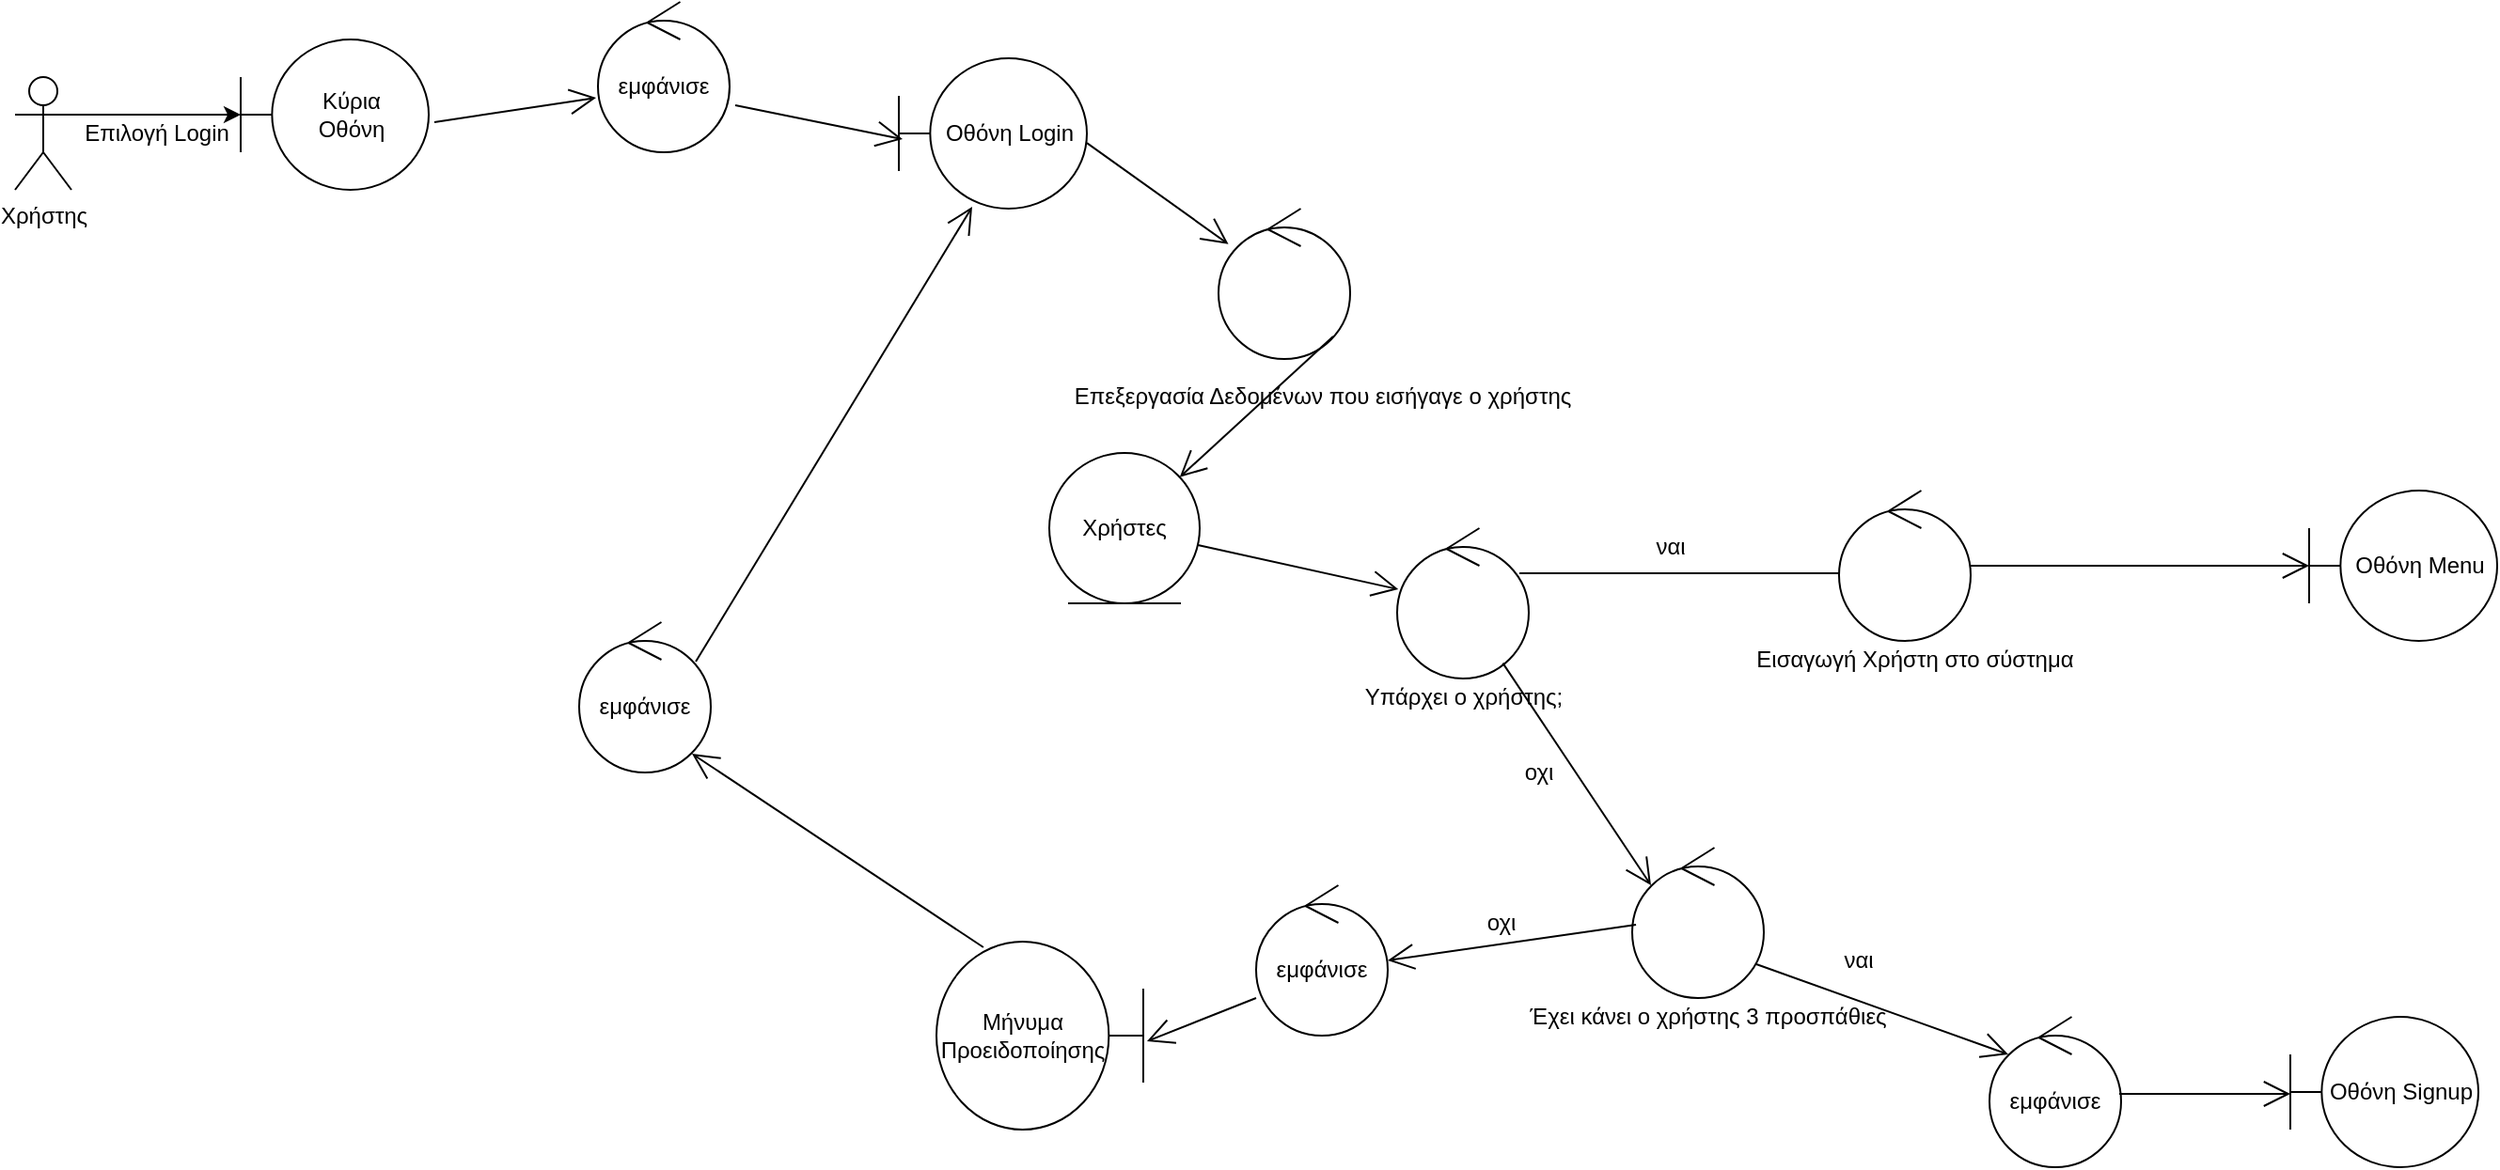 <mxfile version="14.6.6" type="device"><diagram id="-nVTGwFVxX1YevHAhpUf" name="Page-1"><mxGraphModel dx="1583" dy="684" grid="1" gridSize="10" guides="1" tooltips="1" connect="1" arrows="1" fold="1" page="1" pageScale="1" pageWidth="827" pageHeight="1169" math="0" shadow="0"><root><mxCell id="0"/><mxCell id="1" parent="0"/><mxCell id="6exiLZZrZlkL_UaXtnPu-1" value="Χρήστης" style="shape=umlActor;verticalLabelPosition=bottom;verticalAlign=top;html=1;outlineConnect=0;" vertex="1" parent="1"><mxGeometry x="70" y="200" width="30" height="60" as="geometry"/></mxCell><mxCell id="6exiLZZrZlkL_UaXtnPu-4" value="" style="endArrow=classic;html=1;exitX=1;exitY=0.333;exitDx=0;exitDy=0;exitPerimeter=0;" edge="1" parent="1" source="6exiLZZrZlkL_UaXtnPu-1"><mxGeometry width="50" height="50" relative="1" as="geometry"><mxPoint x="390" y="270" as="sourcePoint"/><mxPoint x="190" y="220" as="targetPoint"/></mxGeometry></mxCell><mxCell id="6exiLZZrZlkL_UaXtnPu-5" value="&lt;div&gt;Κύρια&lt;/div&gt;&lt;div&gt;Οθόνη&lt;br&gt;&lt;/div&gt;" style="shape=umlBoundary;whiteSpace=wrap;html=1;" vertex="1" parent="1"><mxGeometry x="190" y="180" width="100" height="80" as="geometry"/></mxCell><mxCell id="6exiLZZrZlkL_UaXtnPu-6" value="Επιλογή Login" style="text;html=1;align=center;verticalAlign=middle;resizable=0;points=[];autosize=1;strokeColor=none;" vertex="1" parent="1"><mxGeometry x="100" y="220" width="90" height="20" as="geometry"/></mxCell><mxCell id="6exiLZZrZlkL_UaXtnPu-7" value="εμφάνισε" style="ellipse;shape=umlControl;whiteSpace=wrap;html=1;" vertex="1" parent="1"><mxGeometry x="380" y="160" width="70" height="80" as="geometry"/></mxCell><mxCell id="6exiLZZrZlkL_UaXtnPu-8" value="Οθόνη Login" style="shape=umlBoundary;whiteSpace=wrap;html=1;" vertex="1" parent="1"><mxGeometry x="540" y="190" width="100" height="80" as="geometry"/></mxCell><mxCell id="6exiLZZrZlkL_UaXtnPu-9" value="" style="endArrow=open;endFill=1;endSize=12;html=1;exitX=1.03;exitY=0.55;exitDx=0;exitDy=0;exitPerimeter=0;entryX=-0.014;entryY=0.638;entryDx=0;entryDy=0;entryPerimeter=0;" edge="1" parent="1" source="6exiLZZrZlkL_UaXtnPu-5" target="6exiLZZrZlkL_UaXtnPu-7"><mxGeometry width="160" relative="1" as="geometry"><mxPoint x="490" y="250" as="sourcePoint"/><mxPoint x="650" y="250" as="targetPoint"/></mxGeometry></mxCell><mxCell id="6exiLZZrZlkL_UaXtnPu-10" value="" style="endArrow=open;endFill=1;endSize=12;html=1;exitX=1.043;exitY=0.688;exitDx=0;exitDy=0;exitPerimeter=0;entryX=0.02;entryY=0.538;entryDx=0;entryDy=0;entryPerimeter=0;" edge="1" parent="1" source="6exiLZZrZlkL_UaXtnPu-7" target="6exiLZZrZlkL_UaXtnPu-8"><mxGeometry width="160" relative="1" as="geometry"><mxPoint x="490" y="250" as="sourcePoint"/><mxPoint x="650" y="250" as="targetPoint"/></mxGeometry></mxCell><mxCell id="6exiLZZrZlkL_UaXtnPu-11" value="" style="ellipse;shape=umlControl;whiteSpace=wrap;html=1;" vertex="1" parent="1"><mxGeometry x="710" y="270" width="70" height="80" as="geometry"/></mxCell><mxCell id="6exiLZZrZlkL_UaXtnPu-12" value="Επεξεργασία Δεδομένων που εισήγαγε ο χρήστης" style="text;html=1;align=center;verticalAlign=middle;resizable=0;points=[];autosize=1;strokeColor=none;" vertex="1" parent="1"><mxGeometry x="630" y="360" width="270" height="20" as="geometry"/></mxCell><mxCell id="6exiLZZrZlkL_UaXtnPu-13" value="" style="endArrow=open;endFill=1;endSize=12;html=1;exitX=1;exitY=0.563;exitDx=0;exitDy=0;exitPerimeter=0;" edge="1" parent="1" source="6exiLZZrZlkL_UaXtnPu-8" target="6exiLZZrZlkL_UaXtnPu-11"><mxGeometry width="160" relative="1" as="geometry"><mxPoint x="490" y="250" as="sourcePoint"/><mxPoint x="650" y="250" as="targetPoint"/></mxGeometry></mxCell><mxCell id="6exiLZZrZlkL_UaXtnPu-14" value="" style="endArrow=open;endFill=1;endSize=12;html=1;exitX=0.871;exitY=0.85;exitDx=0;exitDy=0;exitPerimeter=0;" edge="1" parent="1" source="6exiLZZrZlkL_UaXtnPu-11" target="6exiLZZrZlkL_UaXtnPu-15"><mxGeometry width="160" relative="1" as="geometry"><mxPoint x="780" y="250" as="sourcePoint"/><mxPoint x="690" y="430" as="targetPoint"/></mxGeometry></mxCell><mxCell id="6exiLZZrZlkL_UaXtnPu-15" value="Χρήστες" style="ellipse;shape=umlEntity;whiteSpace=wrap;html=1;" vertex="1" parent="1"><mxGeometry x="620" y="400" width="80" height="80" as="geometry"/></mxCell><mxCell id="6exiLZZrZlkL_UaXtnPu-16" value="" style="endArrow=open;endFill=1;endSize=12;html=1;exitX=0.988;exitY=0.613;exitDx=0;exitDy=0;exitPerimeter=0;" edge="1" parent="1" source="6exiLZZrZlkL_UaXtnPu-15" target="6exiLZZrZlkL_UaXtnPu-17"><mxGeometry width="160" relative="1" as="geometry"><mxPoint x="780" y="390" as="sourcePoint"/><mxPoint x="840" y="480" as="targetPoint"/></mxGeometry></mxCell><mxCell id="6exiLZZrZlkL_UaXtnPu-17" value="" style="ellipse;shape=umlControl;whiteSpace=wrap;html=1;" vertex="1" parent="1"><mxGeometry x="805" y="440" width="70" height="80" as="geometry"/></mxCell><mxCell id="6exiLZZrZlkL_UaXtnPu-18" value="Υπάρχει ο χρήστης;" style="text;html=1;align=center;verticalAlign=middle;resizable=0;points=[];autosize=1;strokeColor=none;" vertex="1" parent="1"><mxGeometry x="780" y="520" width="120" height="20" as="geometry"/></mxCell><mxCell id="6exiLZZrZlkL_UaXtnPu-19" value="" style="endArrow=open;endFill=1;endSize=12;html=1;exitX=0.929;exitY=0.3;exitDx=0;exitDy=0;exitPerimeter=0;" edge="1" parent="1" source="6exiLZZrZlkL_UaXtnPu-17"><mxGeometry width="160" relative="1" as="geometry"><mxPoint x="780" y="390" as="sourcePoint"/><mxPoint x="1070" y="464" as="targetPoint"/></mxGeometry></mxCell><mxCell id="6exiLZZrZlkL_UaXtnPu-20" value="ναι" style="text;html=1;align=center;verticalAlign=middle;resizable=0;points=[];autosize=1;strokeColor=none;" vertex="1" parent="1"><mxGeometry x="935" y="440" width="30" height="20" as="geometry"/></mxCell><mxCell id="6exiLZZrZlkL_UaXtnPu-22" value="" style="ellipse;shape=umlControl;whiteSpace=wrap;html=1;" vertex="1" parent="1"><mxGeometry x="1040" y="420" width="70" height="80" as="geometry"/></mxCell><mxCell id="6exiLZZrZlkL_UaXtnPu-23" value="Εισαγωγή Χρήστη στο σύστημα" style="text;html=1;align=center;verticalAlign=middle;resizable=0;points=[];autosize=1;strokeColor=none;" vertex="1" parent="1"><mxGeometry x="990" y="500" width="180" height="20" as="geometry"/></mxCell><mxCell id="6exiLZZrZlkL_UaXtnPu-24" value="" style="endArrow=open;endFill=1;endSize=12;html=1;" edge="1" parent="1" source="6exiLZZrZlkL_UaXtnPu-17"><mxGeometry width="160" relative="1" as="geometry"><mxPoint x="780" y="630" as="sourcePoint"/><mxPoint x="940" y="630" as="targetPoint"/></mxGeometry></mxCell><mxCell id="6exiLZZrZlkL_UaXtnPu-25" value="οχι" style="text;html=1;align=center;verticalAlign=middle;resizable=0;points=[];autosize=1;strokeColor=none;rotation=0;" vertex="1" parent="1"><mxGeometry x="865" y="560" width="30" height="20" as="geometry"/></mxCell><mxCell id="6exiLZZrZlkL_UaXtnPu-26" value="" style="ellipse;shape=umlControl;whiteSpace=wrap;html=1;" vertex="1" parent="1"><mxGeometry x="930" y="610" width="70" height="80" as="geometry"/></mxCell><mxCell id="6exiLZZrZlkL_UaXtnPu-27" value="Έχει κάνει ο χρήστης 3 προσπάθιες" style="text;html=1;align=center;verticalAlign=middle;resizable=0;points=[];autosize=1;strokeColor=none;" vertex="1" parent="1"><mxGeometry x="870" y="690" width="200" height="20" as="geometry"/></mxCell><mxCell id="6exiLZZrZlkL_UaXtnPu-29" value="" style="endArrow=open;endFill=1;endSize=12;html=1;" edge="1" parent="1" source="6exiLZZrZlkL_UaXtnPu-22"><mxGeometry width="160" relative="1" as="geometry"><mxPoint x="1100" y="530" as="sourcePoint"/><mxPoint x="1290" y="460" as="targetPoint"/></mxGeometry></mxCell><mxCell id="6exiLZZrZlkL_UaXtnPu-30" value="Οθόνη Menu" style="shape=umlBoundary;whiteSpace=wrap;html=1;" vertex="1" parent="1"><mxGeometry x="1290" y="420" width="100" height="80" as="geometry"/></mxCell><mxCell id="6exiLZZrZlkL_UaXtnPu-31" value="" style="endArrow=open;endFill=1;endSize=12;html=1;exitX=0.943;exitY=0.775;exitDx=0;exitDy=0;exitPerimeter=0;" edge="1" parent="1" source="6exiLZZrZlkL_UaXtnPu-26"><mxGeometry width="160" relative="1" as="geometry"><mxPoint x="780" y="560" as="sourcePoint"/><mxPoint x="1130" y="720" as="targetPoint"/></mxGeometry></mxCell><mxCell id="6exiLZZrZlkL_UaXtnPu-32" value="ναι" style="text;html=1;align=center;verticalAlign=middle;resizable=0;points=[];autosize=1;strokeColor=none;" vertex="1" parent="1"><mxGeometry x="1035" y="660" width="30" height="20" as="geometry"/></mxCell><mxCell id="6exiLZZrZlkL_UaXtnPu-33" value="εμφάνισε" style="ellipse;shape=umlControl;whiteSpace=wrap;html=1;" vertex="1" parent="1"><mxGeometry x="1120" y="700" width="70" height="80" as="geometry"/></mxCell><mxCell id="6exiLZZrZlkL_UaXtnPu-34" value="" style="endArrow=open;endFill=1;endSize=12;html=1;exitX=0.986;exitY=0.513;exitDx=0;exitDy=0;exitPerimeter=0;" edge="1" parent="1" source="6exiLZZrZlkL_UaXtnPu-33"><mxGeometry width="160" relative="1" as="geometry"><mxPoint x="780" y="670" as="sourcePoint"/><mxPoint x="1280" y="741" as="targetPoint"/></mxGeometry></mxCell><mxCell id="6exiLZZrZlkL_UaXtnPu-35" value="Οθόνη Signup" style="shape=umlBoundary;whiteSpace=wrap;html=1;" vertex="1" parent="1"><mxGeometry x="1280" y="700" width="100" height="80" as="geometry"/></mxCell><mxCell id="6exiLZZrZlkL_UaXtnPu-36" value="" style="endArrow=open;endFill=1;endSize=12;html=1;exitX=0.029;exitY=0.513;exitDx=0;exitDy=0;exitPerimeter=0;" edge="1" parent="1" source="6exiLZZrZlkL_UaXtnPu-26"><mxGeometry width="160" relative="1" as="geometry"><mxPoint x="780" y="670" as="sourcePoint"/><mxPoint x="800" y="670" as="targetPoint"/></mxGeometry></mxCell><mxCell id="6exiLZZrZlkL_UaXtnPu-37" value="οχι" style="text;html=1;align=center;verticalAlign=middle;resizable=0;points=[];autosize=1;strokeColor=none;" vertex="1" parent="1"><mxGeometry x="845" y="640" width="30" height="20" as="geometry"/></mxCell><mxCell id="6exiLZZrZlkL_UaXtnPu-38" value="εμφάνισε" style="ellipse;shape=umlControl;whiteSpace=wrap;html=1;" vertex="1" parent="1"><mxGeometry x="730" y="630" width="70" height="80" as="geometry"/></mxCell><mxCell id="6exiLZZrZlkL_UaXtnPu-39" value="&lt;div&gt;Μήνυμα&lt;/div&gt;&lt;div&gt;Προειδοποίησης&lt;br&gt; &lt;/div&gt;" style="shape=umlBoundary;whiteSpace=wrap;html=1;direction=west;" vertex="1" parent="1"><mxGeometry x="560" y="660" width="110" height="100" as="geometry"/></mxCell><mxCell id="6exiLZZrZlkL_UaXtnPu-40" value="" style="endArrow=open;endFill=1;endSize=12;html=1;entryX=-0.018;entryY=0.47;entryDx=0;entryDy=0;entryPerimeter=0;" edge="1" parent="1" target="6exiLZZrZlkL_UaXtnPu-39"><mxGeometry width="160" relative="1" as="geometry"><mxPoint x="730" y="690" as="sourcePoint"/><mxPoint x="940" y="670" as="targetPoint"/></mxGeometry></mxCell><mxCell id="6exiLZZrZlkL_UaXtnPu-41" value="" style="endArrow=open;endFill=1;endSize=12;html=1;exitX=0.773;exitY=0.97;exitDx=0;exitDy=0;exitPerimeter=0;" edge="1" parent="1" source="6exiLZZrZlkL_UaXtnPu-39"><mxGeometry width="160" relative="1" as="geometry"><mxPoint x="780" y="480" as="sourcePoint"/><mxPoint x="430" y="560" as="targetPoint"/></mxGeometry></mxCell><mxCell id="6exiLZZrZlkL_UaXtnPu-43" value="εμφάνισε" style="ellipse;shape=umlControl;whiteSpace=wrap;html=1;" vertex="1" parent="1"><mxGeometry x="370" y="490" width="70" height="80" as="geometry"/></mxCell><mxCell id="6exiLZZrZlkL_UaXtnPu-44" value="" style="endArrow=open;endFill=1;endSize=12;html=1;exitX=0.886;exitY=0.263;exitDx=0;exitDy=0;exitPerimeter=0;entryX=0.39;entryY=0.988;entryDx=0;entryDy=0;entryPerimeter=0;" edge="1" parent="1" source="6exiLZZrZlkL_UaXtnPu-43" target="6exiLZZrZlkL_UaXtnPu-8"><mxGeometry width="160" relative="1" as="geometry"><mxPoint x="780" y="480" as="sourcePoint"/><mxPoint x="940" y="480" as="targetPoint"/></mxGeometry></mxCell></root></mxGraphModel></diagram></mxfile>